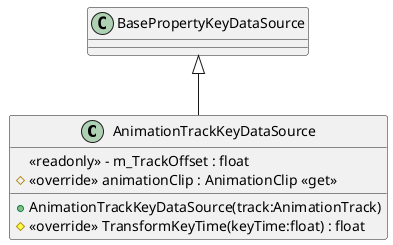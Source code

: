 @startuml
class AnimationTrackKeyDataSource {
    <<readonly>> - m_TrackOffset : float
    # <<override>> animationClip : AnimationClip <<get>>
    + AnimationTrackKeyDataSource(track:AnimationTrack)
    # <<override>> TransformKeyTime(keyTime:float) : float
}
BasePropertyKeyDataSource <|-- AnimationTrackKeyDataSource
@enduml
